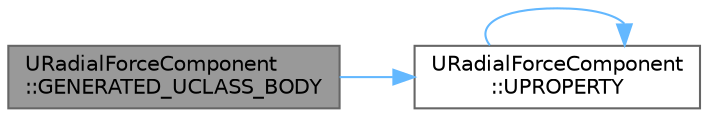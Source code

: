 digraph "URadialForceComponent::GENERATED_UCLASS_BODY"
{
 // INTERACTIVE_SVG=YES
 // LATEX_PDF_SIZE
  bgcolor="transparent";
  edge [fontname=Helvetica,fontsize=10,labelfontname=Helvetica,labelfontsize=10];
  node [fontname=Helvetica,fontsize=10,shape=box,height=0.2,width=0.4];
  rankdir="LR";
  Node1 [id="Node000001",label="URadialForceComponent\l::GENERATED_UCLASS_BODY",height=0.2,width=0.4,color="gray40", fillcolor="grey60", style="filled", fontcolor="black",tooltip="The radius to apply the force or impulse in."];
  Node1 -> Node2 [id="edge1_Node000001_Node000002",color="steelblue1",style="solid",tooltip=" "];
  Node2 [id="Node000002",label="URadialForceComponent\l::UPROPERTY",height=0.2,width=0.4,color="grey40", fillcolor="white", style="filled",URL="$d0/d1a/classURadialForceComponent.html#a763de9314bfe5fb202681b3ed4766a0b",tooltip="How the force or impulse should fall off as object are further away from the center."];
  Node2 -> Node2 [id="edge2_Node000002_Node000002",color="steelblue1",style="solid",tooltip=" "];
}
